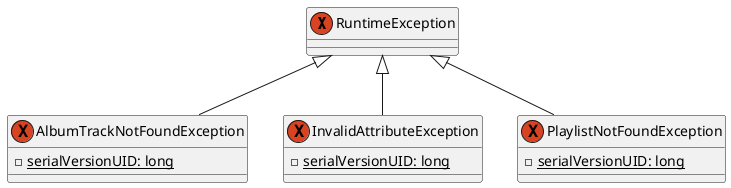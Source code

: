 @startuml

exception RuntimeException

exception AlbumTrackNotFoundException {
    -{static} serialVersionUID: long
}

exception InvalidAttributeException {
    -{static} serialVersionUID: long
}

exception PlaylistNotFoundException {
    -{static} serialVersionUID: long
}

RuntimeException <|-- AlbumTrackNotFoundException
RuntimeException <|-- InvalidAttributeException
RuntimeException <|-- PlaylistNotFoundException

@enduml